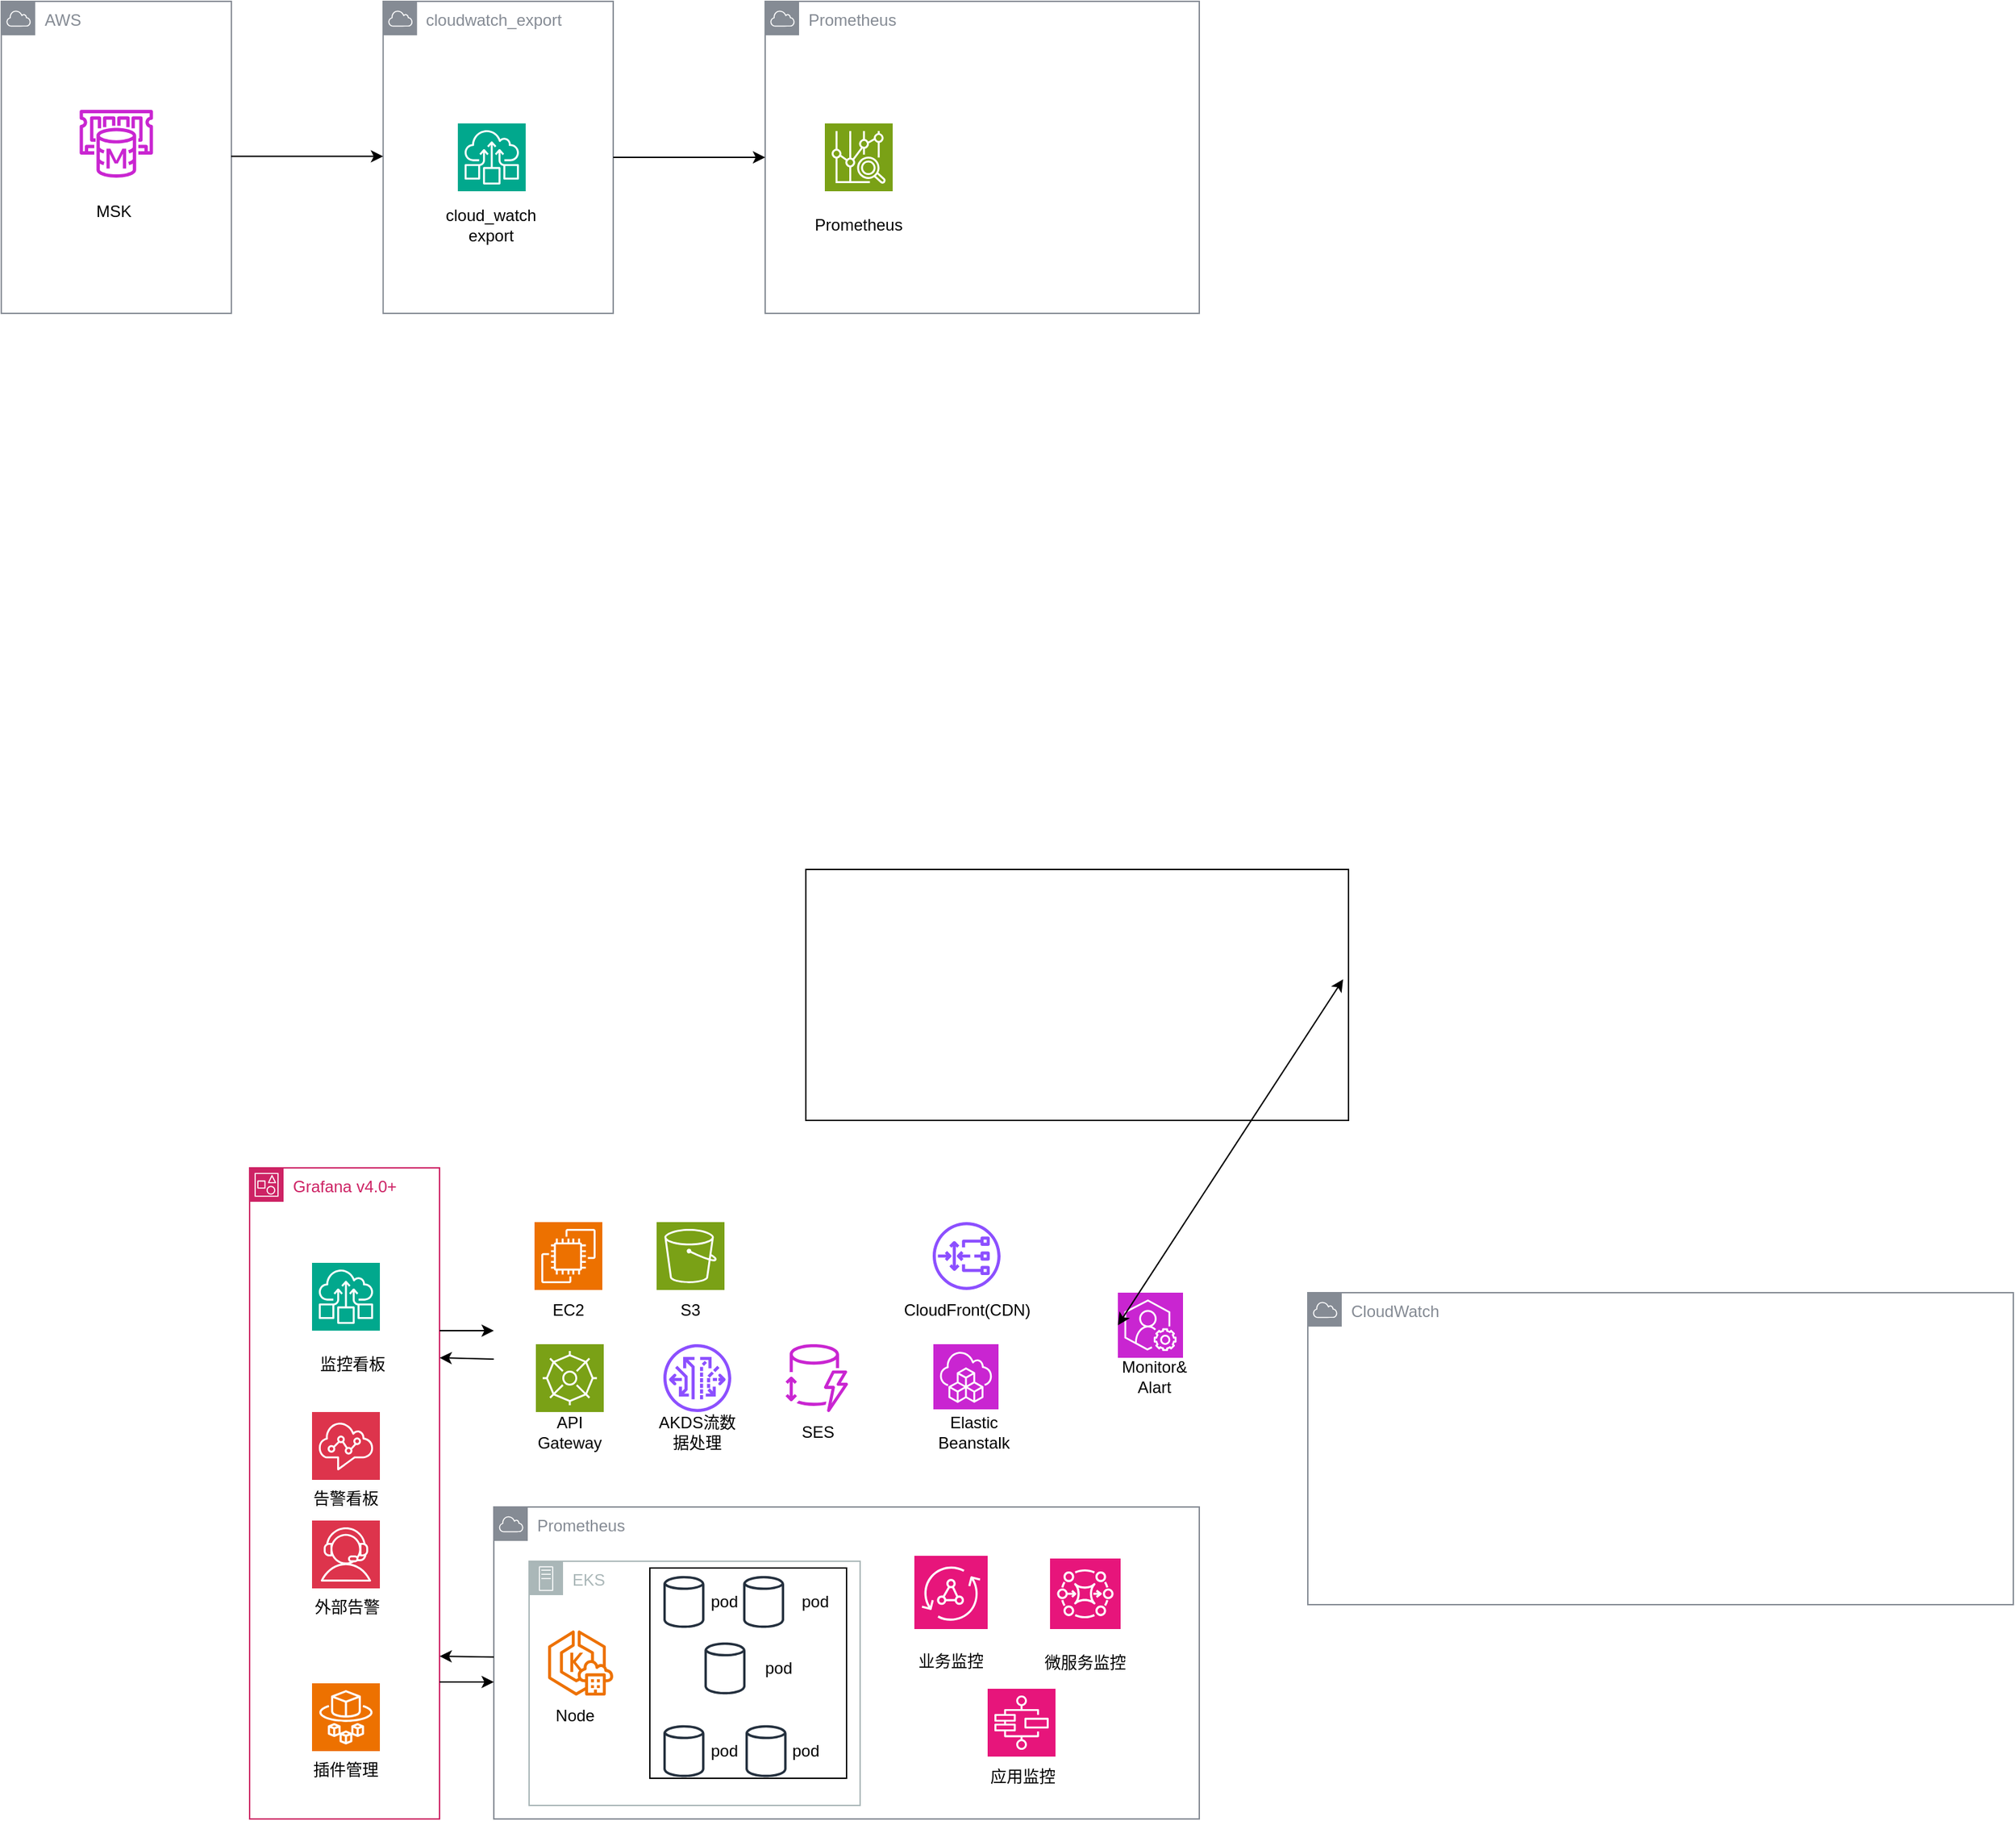 <mxfile version="24.6.2" type="github">
  <diagram name="Page-1" id="crh14yNIIX4ZS6QceRDh">
    <mxGraphModel dx="1700" dy="1730" grid="1" gridSize="10" guides="1" tooltips="1" connect="1" arrows="1" fold="1" page="1" pageScale="1" pageWidth="827" pageHeight="1169" math="0" shadow="0">
      <root>
        <mxCell id="0" />
        <mxCell id="1" parent="0" />
        <mxCell id="hOvp6tXlnZ2b6GhqetEw-1" value="&lt;font style=&quot;vertical-align: inherit;&quot;&gt;&lt;font style=&quot;vertical-align: inherit;&quot;&gt;&lt;font style=&quot;vertical-align: inherit;&quot;&gt;&lt;font style=&quot;vertical-align: inherit;&quot;&gt;&lt;font style=&quot;vertical-align: inherit;&quot;&gt;&lt;font style=&quot;vertical-align: inherit;&quot;&gt;CloudWatch&lt;/font&gt;&lt;/font&gt;&lt;/font&gt;&lt;/font&gt;&lt;/font&gt;&lt;/font&gt;" style="sketch=0;outlineConnect=0;gradientColor=none;html=1;whiteSpace=wrap;fontSize=12;fontStyle=0;shape=mxgraph.aws4.group;grIcon=mxgraph.aws4.group_aws_cloud;strokeColor=#858B94;fillColor=none;verticalAlign=top;align=left;spacingLeft=30;fontColor=#858B94;dashed=0;" vertex="1" parent="1">
          <mxGeometry x="690" y="152" width="520" height="230" as="geometry" />
        </mxCell>
        <mxCell id="hOvp6tXlnZ2b6GhqetEw-2" value="" style="sketch=0;points=[[0,0,0],[0.25,0,0],[0.5,0,0],[0.75,0,0],[1,0,0],[0,1,0],[0.25,1,0],[0.5,1,0],[0.75,1,0],[1,1,0],[0,0.25,0],[0,0.5,0],[0,0.75,0],[1,0.25,0],[1,0.5,0],[1,0.75,0]];outlineConnect=0;fontColor=#232F3E;fillColor=#ED7100;strokeColor=#ffffff;dashed=0;verticalLabelPosition=bottom;verticalAlign=top;align=center;html=1;fontSize=12;fontStyle=0;aspect=fixed;shape=mxgraph.aws4.resourceIcon;resIcon=mxgraph.aws4.ec2;" vertex="1" parent="1">
          <mxGeometry x="120" y="100" width="50" height="50" as="geometry" />
        </mxCell>
        <mxCell id="hOvp6tXlnZ2b6GhqetEw-3" value="&lt;font style=&quot;vertical-align: inherit;&quot;&gt;&lt;font style=&quot;vertical-align: inherit;&quot;&gt;EC2&lt;/font&gt;&lt;/font&gt;" style="text;html=1;align=center;verticalAlign=middle;whiteSpace=wrap;rounded=0;" vertex="1" parent="1">
          <mxGeometry x="115" y="150" width="60" height="30" as="geometry" />
        </mxCell>
        <mxCell id="hOvp6tXlnZ2b6GhqetEw-4" value="" style="sketch=0;points=[[0,0,0],[0.25,0,0],[0.5,0,0],[0.75,0,0],[1,0,0],[0,1,0],[0.25,1,0],[0.5,1,0],[0.75,1,0],[1,1,0],[0,0.25,0],[0,0.5,0],[0,0.75,0],[1,0.25,0],[1,0.5,0],[1,0.75,0]];outlineConnect=0;fontColor=#232F3E;fillColor=#7AA116;strokeColor=#ffffff;dashed=0;verticalLabelPosition=bottom;verticalAlign=top;align=center;html=1;fontSize=12;fontStyle=0;aspect=fixed;shape=mxgraph.aws4.resourceIcon;resIcon=mxgraph.aws4.s3;" vertex="1" parent="1">
          <mxGeometry x="210" y="100" width="50" height="50" as="geometry" />
        </mxCell>
        <mxCell id="hOvp6tXlnZ2b6GhqetEw-5" value="&lt;font style=&quot;vertical-align: inherit;&quot;&gt;&lt;font style=&quot;vertical-align: inherit;&quot;&gt;&lt;font style=&quot;vertical-align: inherit;&quot;&gt;&lt;font style=&quot;vertical-align: inherit;&quot;&gt;S3&lt;/font&gt;&lt;/font&gt;&lt;/font&gt;&lt;/font&gt;" style="text;html=1;align=center;verticalAlign=middle;whiteSpace=wrap;rounded=0;" vertex="1" parent="1">
          <mxGeometry x="205" y="150" width="60" height="30" as="geometry" />
        </mxCell>
        <mxCell id="hOvp6tXlnZ2b6GhqetEw-6" value="" style="sketch=0;outlineConnect=0;fontColor=#232F3E;gradientColor=none;fillColor=#C925D1;strokeColor=none;dashed=0;verticalLabelPosition=bottom;verticalAlign=top;align=center;html=1;fontSize=12;fontStyle=0;aspect=fixed;pointerEvents=1;shape=mxgraph.aws4.elasticache_for_memcached;" vertex="1" parent="1">
          <mxGeometry x="-216.52" y="-720" width="56.52" height="50" as="geometry" />
        </mxCell>
        <mxCell id="hOvp6tXlnZ2b6GhqetEw-7" value="" style="sketch=0;outlineConnect=0;fontColor=#232F3E;gradientColor=none;fillColor=#8C4FFF;strokeColor=none;dashed=0;verticalLabelPosition=bottom;verticalAlign=top;align=center;html=1;fontSize=12;fontStyle=0;aspect=fixed;pointerEvents=1;shape=mxgraph.aws4.gateway_load_balancer;" vertex="1" parent="1">
          <mxGeometry x="413.5" y="100" width="50" height="50" as="geometry" />
        </mxCell>
        <mxCell id="hOvp6tXlnZ2b6GhqetEw-8" value="&lt;font style=&quot;vertical-align: inherit;&quot;&gt;&lt;font style=&quot;vertical-align: inherit;&quot;&gt;&lt;font style=&quot;vertical-align: inherit;&quot;&gt;&lt;font style=&quot;vertical-align: inherit;&quot;&gt;&lt;font style=&quot;vertical-align: inherit;&quot;&gt;&lt;font style=&quot;vertical-align: inherit;&quot;&gt;CloudFront(CDN)&lt;/font&gt;&lt;/font&gt;&lt;/font&gt;&lt;/font&gt;&lt;/font&gt;&lt;/font&gt;" style="text;html=1;align=center;verticalAlign=middle;whiteSpace=wrap;rounded=0;" vertex="1" parent="1">
          <mxGeometry x="408.5" y="150" width="60" height="30" as="geometry" />
        </mxCell>
        <mxCell id="hOvp6tXlnZ2b6GhqetEw-9" value="" style="sketch=0;points=[[0,0,0],[0.25,0,0],[0.5,0,0],[0.75,0,0],[1,0,0],[0,1,0],[0.25,1,0],[0.5,1,0],[0.75,1,0],[1,1,0],[0,0.25,0],[0,0.5,0],[0,0.75,0],[1,0.25,0],[1,0.5,0],[1,0.75,0]];outlineConnect=0;fontColor=#232F3E;fillColor=#C925D1;strokeColor=#ffffff;dashed=0;verticalLabelPosition=bottom;verticalAlign=top;align=center;html=1;fontSize=12;fontStyle=0;aspect=fixed;shape=mxgraph.aws4.resourceIcon;resIcon=mxgraph.aws4.cloud_development_kit;" vertex="1" parent="1">
          <mxGeometry x="414" y="190" width="48" height="48" as="geometry" />
        </mxCell>
        <mxCell id="hOvp6tXlnZ2b6GhqetEw-10" value="Elastic Beanstalk" style="text;html=1;align=center;verticalAlign=middle;whiteSpace=wrap;rounded=0;" vertex="1" parent="1">
          <mxGeometry x="413.5" y="240" width="60" height="30" as="geometry" />
        </mxCell>
        <mxCell id="hOvp6tXlnZ2b6GhqetEw-11" value="" style="sketch=0;points=[[0,0,0],[0.25,0,0],[0.5,0,0],[0.75,0,0],[1,0,0],[0,1,0],[0.25,1,0],[0.5,1,0],[0.75,1,0],[1,1,0],[0,0.25,0],[0,0.5,0],[0,0.75,0],[1,0.25,0],[1,0.5,0],[1,0.75,0]];outlineConnect=0;fontColor=#232F3E;fillColor=#7AA116;strokeColor=#ffffff;dashed=0;verticalLabelPosition=bottom;verticalAlign=top;align=center;html=1;fontSize=12;fontStyle=0;aspect=fixed;shape=mxgraph.aws4.resourceIcon;resIcon=mxgraph.aws4.reserved_instance_reporting;" vertex="1" parent="1">
          <mxGeometry x="121" y="190" width="50" height="50" as="geometry" />
        </mxCell>
        <mxCell id="hOvp6tXlnZ2b6GhqetEw-12" value="&lt;font style=&quot;vertical-align: inherit;&quot;&gt;&lt;font style=&quot;vertical-align: inherit;&quot;&gt;API Gateway&lt;/font&gt;&lt;/font&gt;" style="text;html=1;align=center;verticalAlign=middle;whiteSpace=wrap;rounded=0;" vertex="1" parent="1">
          <mxGeometry x="116" y="240" width="60" height="30" as="geometry" />
        </mxCell>
        <mxCell id="hOvp6tXlnZ2b6GhqetEw-13" value="" style="sketch=0;outlineConnect=0;fontColor=#232F3E;gradientColor=none;fillColor=#8C4FFF;strokeColor=none;dashed=0;verticalLabelPosition=bottom;verticalAlign=top;align=center;html=1;fontSize=12;fontStyle=0;aspect=fixed;pointerEvents=1;shape=mxgraph.aws4.vpc_traffic_mirroring;" vertex="1" parent="1">
          <mxGeometry x="215" y="190" width="50" height="50" as="geometry" />
        </mxCell>
        <mxCell id="hOvp6tXlnZ2b6GhqetEw-14" value="AKDS流数据处理" style="text;html=1;align=center;verticalAlign=middle;whiteSpace=wrap;rounded=0;" vertex="1" parent="1">
          <mxGeometry x="210" y="240" width="60" height="30" as="geometry" />
        </mxCell>
        <mxCell id="hOvp6tXlnZ2b6GhqetEw-15" value="" style="sketch=0;outlineConnect=0;fontColor=#232F3E;gradientColor=none;fillColor=#C925D1;strokeColor=none;dashed=0;verticalLabelPosition=bottom;verticalAlign=top;align=center;html=1;fontSize=12;fontStyle=0;aspect=fixed;pointerEvents=1;shape=mxgraph.aws4.dynamodb_standard_infrequent_access_table_class;" vertex="1" parent="1">
          <mxGeometry x="304" y="190" width="48.08" height="50" as="geometry" />
        </mxCell>
        <mxCell id="hOvp6tXlnZ2b6GhqetEw-16" value="&lt;font style=&quot;vertical-align: inherit;&quot;&gt;&lt;font style=&quot;vertical-align: inherit;&quot;&gt;&lt;font style=&quot;vertical-align: inherit;&quot;&gt;&lt;font style=&quot;vertical-align: inherit;&quot;&gt;MSK&lt;/font&gt;&lt;/font&gt;&lt;/font&gt;&lt;/font&gt;" style="text;html=1;align=center;verticalAlign=middle;whiteSpace=wrap;rounded=0;" vertex="1" parent="1">
          <mxGeometry x="-220" y="-660" width="60" height="30" as="geometry" />
        </mxCell>
        <mxCell id="hOvp6tXlnZ2b6GhqetEw-17" value="SES" style="text;html=1;align=center;verticalAlign=middle;whiteSpace=wrap;rounded=0;" vertex="1" parent="1">
          <mxGeometry x="299.04" y="240" width="60" height="30" as="geometry" />
        </mxCell>
        <mxCell id="hOvp6tXlnZ2b6GhqetEw-18" value="" style="sketch=0;points=[[0,0,0],[0.25,0,0],[0.5,0,0],[0.75,0,0],[1,0,0],[0,1,0],[0.25,1,0],[0.5,1,0],[0.75,1,0],[1,1,0],[0,0.25,0],[0,0.5,0],[0,0.75,0],[1,0.25,0],[1,0.5,0],[1,0.75,0]];outlineConnect=0;fontColor=#232F3E;fillColor=#C925D1;strokeColor=#ffffff;dashed=0;verticalLabelPosition=bottom;verticalAlign=top;align=center;html=1;fontSize=12;fontStyle=0;aspect=fixed;shape=mxgraph.aws4.resourceIcon;resIcon=mxgraph.aws4.support;" vertex="1" parent="1">
          <mxGeometry x="550" y="152" width="48" height="48" as="geometry" />
        </mxCell>
        <mxCell id="hOvp6tXlnZ2b6GhqetEw-19" value="Monitor&amp;amp;&lt;div&gt;Alart&lt;/div&gt;" style="text;html=1;align=center;verticalAlign=middle;whiteSpace=wrap;rounded=0;" vertex="1" parent="1">
          <mxGeometry x="547" y="199" width="60" height="30" as="geometry" />
        </mxCell>
        <mxCell id="hOvp6tXlnZ2b6GhqetEw-20" value="" style="verticalLabelPosition=bottom;verticalAlign=top;html=1;shape=mxgraph.basic.rect;fillColor2=none;strokeWidth=1;size=20;indent=5;fillColor=none;" vertex="1" parent="1">
          <mxGeometry x="320" y="-160" width="400" height="185" as="geometry" />
        </mxCell>
        <mxCell id="hOvp6tXlnZ2b6GhqetEw-21" value="" style="endArrow=classic;startArrow=classic;html=1;rounded=0;entryX=0;entryY=0.5;entryDx=0;entryDy=0;entryPerimeter=0;exitX=0.99;exitY=0.438;exitDx=0;exitDy=0;exitPerimeter=0;" edge="1" parent="1" source="hOvp6tXlnZ2b6GhqetEw-20" target="hOvp6tXlnZ2b6GhqetEw-18">
          <mxGeometry width="50" height="50" relative="1" as="geometry">
            <mxPoint x="300" y="310" as="sourcePoint" />
            <mxPoint x="350" y="260" as="targetPoint" />
          </mxGeometry>
        </mxCell>
        <mxCell id="hOvp6tXlnZ2b6GhqetEw-22" value="Prometheus" style="sketch=0;outlineConnect=0;gradientColor=none;html=1;whiteSpace=wrap;fontSize=12;fontStyle=0;shape=mxgraph.aws4.group;grIcon=mxgraph.aws4.group_aws_cloud;strokeColor=#858B94;fillColor=none;verticalAlign=top;align=left;spacingLeft=30;fontColor=#858B94;dashed=0;" vertex="1" parent="1">
          <mxGeometry x="90" y="310" width="520" height="230" as="geometry" />
        </mxCell>
        <mxCell id="hOvp6tXlnZ2b6GhqetEw-23" value="EKS" style="sketch=0;outlineConnect=0;gradientColor=none;html=1;whiteSpace=wrap;fontSize=12;fontStyle=0;shape=mxgraph.aws4.group;grIcon=mxgraph.aws4.group_on_premise;strokeColor=#AAB7B8;fillColor=none;verticalAlign=top;align=left;spacingLeft=30;fontColor=#AAB7B8;dashed=0;" vertex="1" parent="1">
          <mxGeometry x="116" y="350" width="244" height="180" as="geometry" />
        </mxCell>
        <mxCell id="hOvp6tXlnZ2b6GhqetEw-24" value="" style="sketch=0;outlineConnect=0;fontColor=#232F3E;gradientColor=none;fillColor=#ED7100;strokeColor=none;dashed=0;verticalLabelPosition=bottom;verticalAlign=top;align=center;html=1;fontSize=12;fontStyle=0;aspect=fixed;pointerEvents=1;shape=mxgraph.aws4.eks_on_outposts;" vertex="1" parent="1">
          <mxGeometry x="130" y="401" width="48" height="48" as="geometry" />
        </mxCell>
        <mxCell id="hOvp6tXlnZ2b6GhqetEw-25" value="" style="sketch=0;outlineConnect=0;fontColor=#232F3E;gradientColor=none;fillColor=#232F3D;strokeColor=none;dashed=0;verticalLabelPosition=bottom;verticalAlign=top;align=center;html=1;fontSize=12;fontStyle=0;aspect=fixed;pointerEvents=1;shape=mxgraph.aws4.generic_database;" vertex="1" parent="1">
          <mxGeometry x="215" y="360" width="30.26" height="40" as="geometry" />
        </mxCell>
        <mxCell id="hOvp6tXlnZ2b6GhqetEw-26" value="" style="sketch=0;outlineConnect=0;fontColor=#232F3E;gradientColor=none;fillColor=#232F3D;strokeColor=none;dashed=0;verticalLabelPosition=bottom;verticalAlign=top;align=center;html=1;fontSize=12;fontStyle=0;aspect=fixed;pointerEvents=1;shape=mxgraph.aws4.generic_database;" vertex="1" parent="1">
          <mxGeometry x="273.74" y="360" width="30.26" height="40" as="geometry" />
        </mxCell>
        <mxCell id="hOvp6tXlnZ2b6GhqetEw-27" value="" style="sketch=0;outlineConnect=0;fontColor=#232F3E;gradientColor=none;fillColor=#232F3D;strokeColor=none;dashed=0;verticalLabelPosition=bottom;verticalAlign=top;align=center;html=1;fontSize=12;fontStyle=0;aspect=fixed;pointerEvents=1;shape=mxgraph.aws4.generic_database;" vertex="1" parent="1">
          <mxGeometry x="245.26" y="409" width="30.26" height="40" as="geometry" />
        </mxCell>
        <mxCell id="hOvp6tXlnZ2b6GhqetEw-28" value="" style="sketch=0;outlineConnect=0;fontColor=#232F3E;gradientColor=none;fillColor=#232F3D;strokeColor=none;dashed=0;verticalLabelPosition=bottom;verticalAlign=top;align=center;html=1;fontSize=12;fontStyle=0;aspect=fixed;pointerEvents=1;shape=mxgraph.aws4.generic_database;" vertex="1" parent="1">
          <mxGeometry x="215.0" y="470" width="30.26" height="40" as="geometry" />
        </mxCell>
        <mxCell id="hOvp6tXlnZ2b6GhqetEw-29" value="" style="sketch=0;outlineConnect=0;fontColor=#232F3E;gradientColor=none;fillColor=#232F3D;strokeColor=none;dashed=0;verticalLabelPosition=bottom;verticalAlign=top;align=center;html=1;fontSize=12;fontStyle=0;aspect=fixed;pointerEvents=1;shape=mxgraph.aws4.generic_database;" vertex="1" parent="1">
          <mxGeometry x="275.52" y="470" width="30.26" height="40" as="geometry" />
        </mxCell>
        <mxCell id="hOvp6tXlnZ2b6GhqetEw-30" value="Node" style="text;html=1;align=center;verticalAlign=middle;whiteSpace=wrap;rounded=0;" vertex="1" parent="1">
          <mxGeometry x="120" y="449" width="60" height="30" as="geometry" />
        </mxCell>
        <mxCell id="hOvp6tXlnZ2b6GhqetEw-31" value="pod" style="text;html=1;align=center;verticalAlign=middle;whiteSpace=wrap;rounded=0;" vertex="1" parent="1">
          <mxGeometry x="270" y="414" width="60" height="30" as="geometry" />
        </mxCell>
        <mxCell id="hOvp6tXlnZ2b6GhqetEw-32" value="pod" style="text;html=1;align=center;verticalAlign=middle;whiteSpace=wrap;rounded=0;" vertex="1" parent="1">
          <mxGeometry x="230" y="365" width="60" height="30" as="geometry" />
        </mxCell>
        <mxCell id="hOvp6tXlnZ2b6GhqetEw-33" value="pod" style="text;html=1;align=center;verticalAlign=middle;whiteSpace=wrap;rounded=0;" vertex="1" parent="1">
          <mxGeometry x="296.52" y="365" width="60" height="30" as="geometry" />
        </mxCell>
        <mxCell id="hOvp6tXlnZ2b6GhqetEw-34" value="pod" style="text;html=1;align=center;verticalAlign=middle;whiteSpace=wrap;rounded=0;" vertex="1" parent="1">
          <mxGeometry x="230" y="475" width="60" height="30" as="geometry" />
        </mxCell>
        <mxCell id="hOvp6tXlnZ2b6GhqetEw-35" value="pod" style="text;html=1;align=center;verticalAlign=middle;whiteSpace=wrap;rounded=0;" vertex="1" parent="1">
          <mxGeometry x="290" y="475" width="60" height="30" as="geometry" />
        </mxCell>
        <mxCell id="hOvp6tXlnZ2b6GhqetEw-36" value="" style="verticalLabelPosition=bottom;verticalAlign=top;html=1;shape=mxgraph.basic.rect;fillColor2=none;strokeWidth=1;size=20;indent=5;fillColor=none;" vertex="1" parent="1">
          <mxGeometry x="205" y="355" width="145" height="155" as="geometry" />
        </mxCell>
        <mxCell id="hOvp6tXlnZ2b6GhqetEw-37" value="" style="sketch=0;points=[[0,0,0],[0.25,0,0],[0.5,0,0],[0.75,0,0],[1,0,0],[0,1,0],[0.25,1,0],[0.5,1,0],[0.75,1,0],[1,1,0],[0,0.25,0],[0,0.5,0],[0,0.75,0],[1,0.25,0],[1,0.5,0],[1,0.75,0]];outlineConnect=0;fontColor=#232F3E;fillColor=#E7157B;strokeColor=#ffffff;dashed=0;verticalLabelPosition=bottom;verticalAlign=top;align=center;html=1;fontSize=12;fontStyle=0;aspect=fixed;shape=mxgraph.aws4.resourceIcon;resIcon=mxgraph.aws4.appsync;" vertex="1" parent="1">
          <mxGeometry x="400" y="346" width="54" height="54" as="geometry" />
        </mxCell>
        <mxCell id="hOvp6tXlnZ2b6GhqetEw-38" value="业务监控" style="text;html=1;align=center;verticalAlign=middle;whiteSpace=wrap;rounded=0;" vertex="1" parent="1">
          <mxGeometry x="397" y="409" width="60" height="30" as="geometry" />
        </mxCell>
        <mxCell id="hOvp6tXlnZ2b6GhqetEw-39" value="" style="sketch=0;points=[[0,0,0],[0.25,0,0],[0.5,0,0],[0.75,0,0],[1,0,0],[0,1,0],[0.25,1,0],[0.5,1,0],[0.75,1,0],[1,1,0],[0,0.25,0],[0,0.5,0],[0,0.75,0],[1,0.25,0],[1,0.5,0],[1,0.75,0]];outlineConnect=0;fontColor=#232F3E;fillColor=#E7157B;strokeColor=#ffffff;dashed=0;verticalLabelPosition=bottom;verticalAlign=top;align=center;html=1;fontSize=12;fontStyle=0;aspect=fixed;shape=mxgraph.aws4.resourceIcon;resIcon=mxgraph.aws4.mq;" vertex="1" parent="1">
          <mxGeometry x="500" y="348" width="52" height="52" as="geometry" />
        </mxCell>
        <mxCell id="hOvp6tXlnZ2b6GhqetEw-40" value="微服务监控" style="text;html=1;align=center;verticalAlign=middle;whiteSpace=wrap;rounded=0;" vertex="1" parent="1">
          <mxGeometry x="492" y="410" width="68" height="30" as="geometry" />
        </mxCell>
        <mxCell id="hOvp6tXlnZ2b6GhqetEw-41" value="" style="sketch=0;points=[[0,0,0],[0.25,0,0],[0.5,0,0],[0.75,0,0],[1,0,0],[0,1,0],[0.25,1,0],[0.5,1,0],[0.75,1,0],[1,1,0],[0,0.25,0],[0,0.5,0],[0,0.75,0],[1,0.25,0],[1,0.5,0],[1,0.75,0]];outlineConnect=0;fontColor=#232F3E;fillColor=#E7157B;strokeColor=#ffffff;dashed=0;verticalLabelPosition=bottom;verticalAlign=top;align=center;html=1;fontSize=12;fontStyle=0;aspect=fixed;shape=mxgraph.aws4.resourceIcon;resIcon=mxgraph.aws4.step_functions;" vertex="1" parent="1">
          <mxGeometry x="454" y="444" width="50" height="50" as="geometry" />
        </mxCell>
        <mxCell id="hOvp6tXlnZ2b6GhqetEw-42" value="应用监控" style="text;html=1;align=center;verticalAlign=middle;whiteSpace=wrap;rounded=0;" vertex="1" parent="1">
          <mxGeometry x="450" y="494" width="60" height="30" as="geometry" />
        </mxCell>
        <mxCell id="hOvp6tXlnZ2b6GhqetEw-43" value="Grafana v4.0+" style="points=[[0,0],[0.25,0],[0.5,0],[0.75,0],[1,0],[1,0.25],[1,0.5],[1,0.75],[1,1],[0.75,1],[0.5,1],[0.25,1],[0,1],[0,0.75],[0,0.5],[0,0.25]];outlineConnect=0;gradientColor=none;html=1;whiteSpace=wrap;fontSize=12;fontStyle=0;container=1;pointerEvents=0;collapsible=0;recursiveResize=0;shape=mxgraph.aws4.group;grIcon=mxgraph.aws4.group_account;strokeColor=#CD2264;fillColor=none;verticalAlign=top;align=left;spacingLeft=30;fontColor=#CD2264;dashed=0;" vertex="1" parent="1">
          <mxGeometry x="-90" y="60" width="140" height="480" as="geometry" />
        </mxCell>
        <mxCell id="hOvp6tXlnZ2b6GhqetEw-44" value="" style="sketch=0;points=[[0,0,0],[0.25,0,0],[0.5,0,0],[0.75,0,0],[1,0,0],[0,1,0],[0.25,1,0],[0.5,1,0],[0.75,1,0],[1,1,0],[0,0.25,0],[0,0.5,0],[0,0.75,0],[1,0.25,0],[1,0.5,0],[1,0.75,0]];outlineConnect=0;fontColor=#232F3E;fillColor=#01A88D;strokeColor=#ffffff;dashed=0;verticalLabelPosition=bottom;verticalAlign=top;align=center;html=1;fontSize=12;fontStyle=0;aspect=fixed;shape=mxgraph.aws4.resourceIcon;resIcon=mxgraph.aws4.workspaces_thin_client;" vertex="1" parent="hOvp6tXlnZ2b6GhqetEw-43">
          <mxGeometry x="46" y="70" width="50" height="50" as="geometry" />
        </mxCell>
        <mxCell id="hOvp6tXlnZ2b6GhqetEw-45" value="" style="sketch=0;points=[[0,0,0],[0.25,0,0],[0.5,0,0],[0.75,0,0],[1,0,0],[0,1,0],[0.25,1,0],[0.5,1,0],[0.75,1,0],[1,1,0],[0,0.25,0],[0,0.5,0],[0,0.75,0],[1,0.25,0],[1,0.5,0],[1,0.75,0]];outlineConnect=0;fontColor=#232F3E;fillColor=#DD344C;strokeColor=#ffffff;dashed=0;verticalLabelPosition=bottom;verticalAlign=top;align=center;html=1;fontSize=12;fontStyle=0;aspect=fixed;shape=mxgraph.aws4.resourceIcon;resIcon=mxgraph.aws4.connect;" vertex="1" parent="hOvp6tXlnZ2b6GhqetEw-43">
          <mxGeometry x="46" y="180" width="50" height="50" as="geometry" />
        </mxCell>
        <mxCell id="hOvp6tXlnZ2b6GhqetEw-46" value="监控看板" style="text;html=1;align=center;verticalAlign=middle;whiteSpace=wrap;rounded=0;" vertex="1" parent="hOvp6tXlnZ2b6GhqetEw-43">
          <mxGeometry x="46" y="130" width="60" height="30" as="geometry" />
        </mxCell>
        <mxCell id="hOvp6tXlnZ2b6GhqetEw-47" value="&lt;span style=&quot;color: rgb(0, 0, 0); font-family: Helvetica; font-size: 12px; font-style: normal; font-variant-ligatures: normal; font-variant-caps: normal; font-weight: 400; letter-spacing: normal; orphans: 2; text-align: center; text-indent: 0px; text-transform: none; widows: 2; word-spacing: 0px; -webkit-text-stroke-width: 0px; white-space: normal; background-color: rgb(251, 251, 251); text-decoration-thickness: initial; text-decoration-style: initial; text-decoration-color: initial; display: inline !important; float: none;&quot;&gt;告警看板&lt;/span&gt;" style="text;whiteSpace=wrap;html=1;" vertex="1" parent="hOvp6tXlnZ2b6GhqetEw-43">
          <mxGeometry x="45" y="230" width="80" height="40" as="geometry" />
        </mxCell>
        <mxCell id="hOvp6tXlnZ2b6GhqetEw-48" value="" style="sketch=0;points=[[0,0,0],[0.25,0,0],[0.5,0,0],[0.75,0,0],[1,0,0],[0,1,0],[0.25,1,0],[0.5,1,0],[0.75,1,0],[1,1,0],[0,0.25,0],[0,0.5,0],[0,0.75,0],[1,0.25,0],[1,0.5,0],[1,0.75,0]];outlineConnect=0;fontColor=#232F3E;fillColor=#ED7100;strokeColor=#ffffff;dashed=0;verticalLabelPosition=bottom;verticalAlign=top;align=center;html=1;fontSize=12;fontStyle=0;aspect=fixed;shape=mxgraph.aws4.resourceIcon;resIcon=mxgraph.aws4.fargate;" vertex="1" parent="hOvp6tXlnZ2b6GhqetEw-43">
          <mxGeometry x="46" y="380" width="50" height="50" as="geometry" />
        </mxCell>
        <mxCell id="hOvp6tXlnZ2b6GhqetEw-49" value="&lt;span style=&quot;color: rgb(0, 0, 0); font-family: Helvetica; font-size: 12px; font-style: normal; font-variant-ligatures: normal; font-variant-caps: normal; font-weight: 400; letter-spacing: normal; orphans: 2; text-align: center; text-indent: 0px; text-transform: none; widows: 2; word-spacing: 0px; -webkit-text-stroke-width: 0px; white-space: normal; background-color: rgb(251, 251, 251); text-decoration-thickness: initial; text-decoration-style: initial; text-decoration-color: initial; display: inline !important; float: none;&quot;&gt;插件管理&lt;/span&gt;" style="text;whiteSpace=wrap;html=1;" vertex="1" parent="hOvp6tXlnZ2b6GhqetEw-43">
          <mxGeometry x="45" y="430" width="80" height="40" as="geometry" />
        </mxCell>
        <mxCell id="hOvp6tXlnZ2b6GhqetEw-50" value="" style="sketch=0;points=[[0,0,0],[0.25,0,0],[0.5,0,0],[0.75,0,0],[1,0,0],[0,1,0],[0.25,1,0],[0.5,1,0],[0.75,1,0],[1,1,0],[0,0.25,0],[0,0.5,0],[0,0.75,0],[1,0.25,0],[1,0.5,0],[1,0.75,0]];outlineConnect=0;fontColor=#232F3E;fillColor=#DD344C;strokeColor=#ffffff;dashed=0;verticalLabelPosition=bottom;verticalAlign=top;align=center;html=1;fontSize=12;fontStyle=0;aspect=fixed;shape=mxgraph.aws4.resourceIcon;resIcon=mxgraph.aws4.contact_center;" vertex="1" parent="hOvp6tXlnZ2b6GhqetEw-43">
          <mxGeometry x="46" y="260" width="50" height="50" as="geometry" />
        </mxCell>
        <mxCell id="hOvp6tXlnZ2b6GhqetEw-51" value="&lt;div style=&quot;text-align: center;&quot;&gt;&lt;span style=&quot;background-color: initial;&quot;&gt;外部告警&lt;/span&gt;&lt;/div&gt;" style="text;whiteSpace=wrap;html=1;" vertex="1" parent="hOvp6tXlnZ2b6GhqetEw-43">
          <mxGeometry x="46" y="310" width="80" height="40" as="geometry" />
        </mxCell>
        <mxCell id="hOvp6tXlnZ2b6GhqetEw-52" value="" style="endArrow=classic;html=1;rounded=0;exitX=1;exitY=0.25;exitDx=0;exitDy=0;" edge="1" parent="1" source="hOvp6tXlnZ2b6GhqetEw-43">
          <mxGeometry width="50" height="50" relative="1" as="geometry">
            <mxPoint x="30" y="330" as="sourcePoint" />
            <mxPoint x="90" y="180" as="targetPoint" />
          </mxGeometry>
        </mxCell>
        <mxCell id="hOvp6tXlnZ2b6GhqetEw-53" value="" style="endArrow=classic;html=1;rounded=0;entryX=1;entryY=0.75;entryDx=0;entryDy=0;" edge="1" parent="1" source="hOvp6tXlnZ2b6GhqetEw-22" target="hOvp6tXlnZ2b6GhqetEw-43">
          <mxGeometry width="50" height="50" relative="1" as="geometry">
            <mxPoint x="60" y="190" as="sourcePoint" />
            <mxPoint x="100" y="190" as="targetPoint" />
          </mxGeometry>
        </mxCell>
        <mxCell id="hOvp6tXlnZ2b6GhqetEw-54" value="" style="endArrow=classic;html=1;rounded=0;entryX=1;entryY=0.75;entryDx=0;entryDy=0;" edge="1" parent="1">
          <mxGeometry width="50" height="50" relative="1" as="geometry">
            <mxPoint x="90" y="201" as="sourcePoint" />
            <mxPoint x="50" y="200" as="targetPoint" />
          </mxGeometry>
        </mxCell>
        <mxCell id="hOvp6tXlnZ2b6GhqetEw-55" value="" style="endArrow=classic;html=1;rounded=0;exitX=1;exitY=0.25;exitDx=0;exitDy=0;" edge="1" parent="1">
          <mxGeometry width="50" height="50" relative="1" as="geometry">
            <mxPoint x="50" y="439" as="sourcePoint" />
            <mxPoint x="90" y="439" as="targetPoint" />
          </mxGeometry>
        </mxCell>
        <mxCell id="hOvp6tXlnZ2b6GhqetEw-57" value="" style="sketch=0;points=[[0,0,0],[0.25,0,0],[0.5,0,0],[0.75,0,0],[1,0,0],[0,1,0],[0.25,1,0],[0.5,1,0],[0.75,1,0],[1,1,0],[0,0.25,0],[0,0.5,0],[0,0.75,0],[1,0.25,0],[1,0.5,0],[1,0.75,0]];outlineConnect=0;fontColor=#232F3E;fillColor=#01A88D;strokeColor=#ffffff;dashed=0;verticalLabelPosition=bottom;verticalAlign=top;align=center;html=1;fontSize=12;fontStyle=0;aspect=fixed;shape=mxgraph.aws4.resourceIcon;resIcon=mxgraph.aws4.workspaces_thin_client;" vertex="1" parent="1">
          <mxGeometry x="63.48" y="-710" width="50" height="50" as="geometry" />
        </mxCell>
        <mxCell id="hOvp6tXlnZ2b6GhqetEw-58" value="&lt;font style=&quot;vertical-align: inherit;&quot;&gt;&lt;font style=&quot;vertical-align: inherit;&quot;&gt;&lt;font style=&quot;vertical-align: inherit;&quot;&gt;&lt;font style=&quot;vertical-align: inherit;&quot;&gt;cloud_watch export&lt;/font&gt;&lt;/font&gt;&lt;/font&gt;&lt;/font&gt;" style="text;html=1;align=center;verticalAlign=middle;whiteSpace=wrap;rounded=0;" vertex="1" parent="1">
          <mxGeometry x="58.48" y="-650" width="60" height="30" as="geometry" />
        </mxCell>
        <mxCell id="hOvp6tXlnZ2b6GhqetEw-59" value="" style="sketch=0;points=[[0,0,0],[0.25,0,0],[0.5,0,0],[0.75,0,0],[1,0,0],[0,1,0],[0.25,1,0],[0.5,1,0],[0.75,1,0],[1,1,0],[0,0.25,0],[0,0.5,0],[0,0.75,0],[1,0.25,0],[1,0.5,0],[1,0.75,0]];outlineConnect=0;fontColor=#232F3E;fillColor=#7AA116;strokeColor=#ffffff;dashed=0;verticalLabelPosition=bottom;verticalAlign=top;align=center;html=1;fontSize=12;fontStyle=0;aspect=fixed;shape=mxgraph.aws4.resourceIcon;resIcon=mxgraph.aws4.cost_explorer;" vertex="1" parent="1">
          <mxGeometry x="334" y="-710" width="50" height="50" as="geometry" />
        </mxCell>
        <mxCell id="hOvp6tXlnZ2b6GhqetEw-60" value="&lt;font style=&quot;vertical-align: inherit;&quot;&gt;&lt;font style=&quot;vertical-align: inherit;&quot;&gt;&lt;font style=&quot;vertical-align: inherit;&quot;&gt;&lt;font style=&quot;vertical-align: inherit;&quot;&gt;Prometheus&lt;/font&gt;&lt;/font&gt;&lt;/font&gt;&lt;/font&gt;" style="text;html=1;align=center;verticalAlign=middle;whiteSpace=wrap;rounded=0;" vertex="1" parent="1">
          <mxGeometry x="329" y="-650" width="60" height="30" as="geometry" />
        </mxCell>
        <mxCell id="hOvp6tXlnZ2b6GhqetEw-61" value="Prometheus" style="sketch=0;outlineConnect=0;gradientColor=none;html=1;whiteSpace=wrap;fontSize=12;fontStyle=0;shape=mxgraph.aws4.group;grIcon=mxgraph.aws4.group_aws_cloud;strokeColor=#858B94;fillColor=none;verticalAlign=top;align=left;spacingLeft=30;fontColor=#858B94;dashed=0;" vertex="1" parent="1">
          <mxGeometry x="290" y="-800" width="320" height="230" as="geometry" />
        </mxCell>
        <mxCell id="hOvp6tXlnZ2b6GhqetEw-62" value="cloudwatch_export" style="sketch=0;outlineConnect=0;gradientColor=none;html=1;whiteSpace=wrap;fontSize=12;fontStyle=0;shape=mxgraph.aws4.group;grIcon=mxgraph.aws4.group_aws_cloud;strokeColor=#858B94;fillColor=none;verticalAlign=top;align=left;spacingLeft=30;fontColor=#858B94;dashed=0;" vertex="1" parent="1">
          <mxGeometry x="8.39" y="-800" width="169.61" height="230" as="geometry" />
        </mxCell>
        <mxCell id="hOvp6tXlnZ2b6GhqetEw-63" value="" style="endArrow=classic;html=1;rounded=0;" edge="1" parent="1" source="hOvp6tXlnZ2b6GhqetEw-62" target="hOvp6tXlnZ2b6GhqetEw-61">
          <mxGeometry width="50" height="50" relative="1" as="geometry">
            <mxPoint x="350" y="-530" as="sourcePoint" />
            <mxPoint x="400" y="-580" as="targetPoint" />
          </mxGeometry>
        </mxCell>
        <mxCell id="hOvp6tXlnZ2b6GhqetEw-64" value="AWS" style="sketch=0;outlineConnect=0;gradientColor=none;html=1;whiteSpace=wrap;fontSize=12;fontStyle=0;shape=mxgraph.aws4.group;grIcon=mxgraph.aws4.group_aws_cloud;strokeColor=#858B94;fillColor=none;verticalAlign=top;align=left;spacingLeft=30;fontColor=#858B94;dashed=0;" vertex="1" parent="1">
          <mxGeometry x="-273.06" y="-800" width="169.61" height="230" as="geometry" />
        </mxCell>
        <mxCell id="hOvp6tXlnZ2b6GhqetEw-65" value="" style="endArrow=classic;html=1;rounded=0;" edge="1" parent="1">
          <mxGeometry width="50" height="50" relative="1" as="geometry">
            <mxPoint x="-103.61" y="-685.71" as="sourcePoint" />
            <mxPoint x="8.39" y="-685.71" as="targetPoint" />
          </mxGeometry>
        </mxCell>
      </root>
    </mxGraphModel>
  </diagram>
</mxfile>
